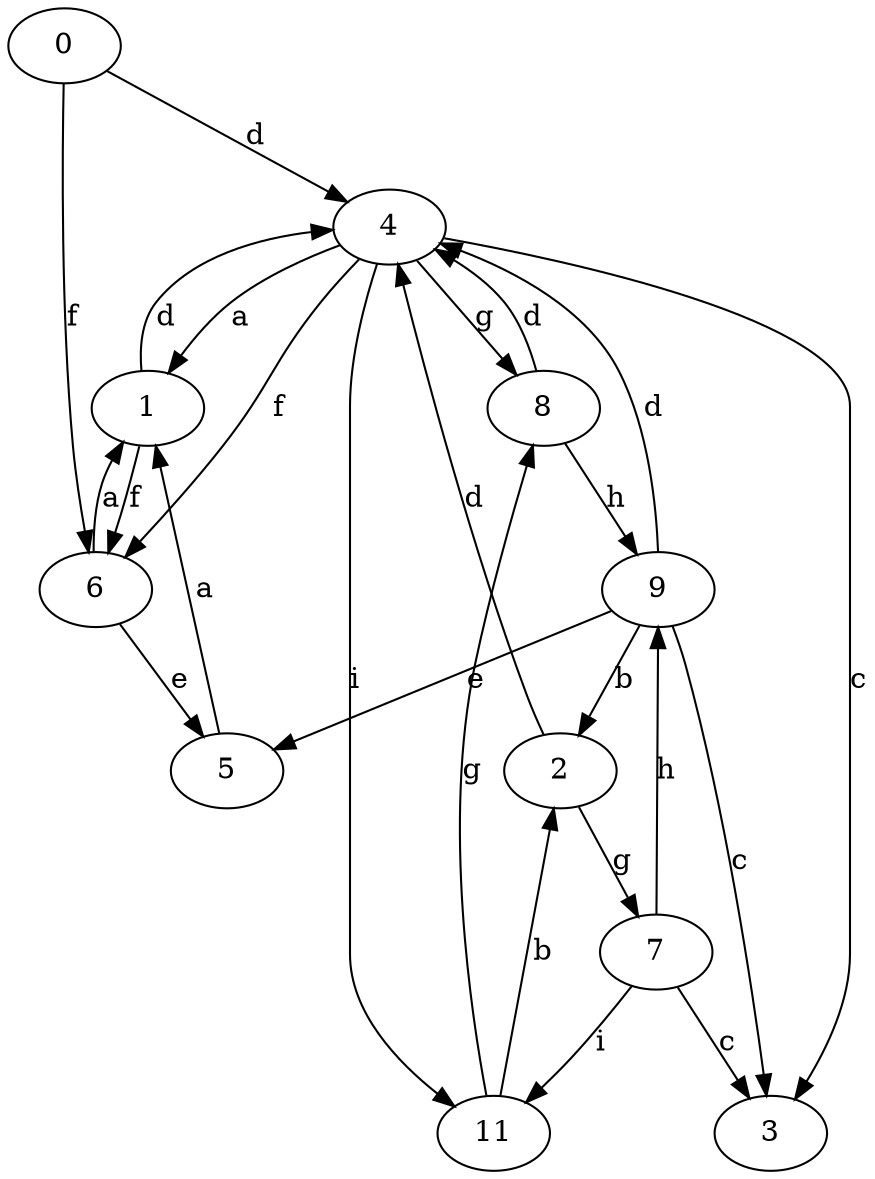 strict digraph  {
0;
1;
2;
3;
4;
5;
6;
7;
8;
9;
11;
0 -> 4  [label=d];
0 -> 6  [label=f];
1 -> 4  [label=d];
1 -> 6  [label=f];
2 -> 4  [label=d];
2 -> 7  [label=g];
4 -> 1  [label=a];
4 -> 3  [label=c];
4 -> 6  [label=f];
4 -> 8  [label=g];
4 -> 11  [label=i];
5 -> 1  [label=a];
6 -> 1  [label=a];
6 -> 5  [label=e];
7 -> 3  [label=c];
7 -> 9  [label=h];
7 -> 11  [label=i];
8 -> 4  [label=d];
8 -> 9  [label=h];
9 -> 2  [label=b];
9 -> 3  [label=c];
9 -> 4  [label=d];
9 -> 5  [label=e];
11 -> 2  [label=b];
11 -> 8  [label=g];
}
